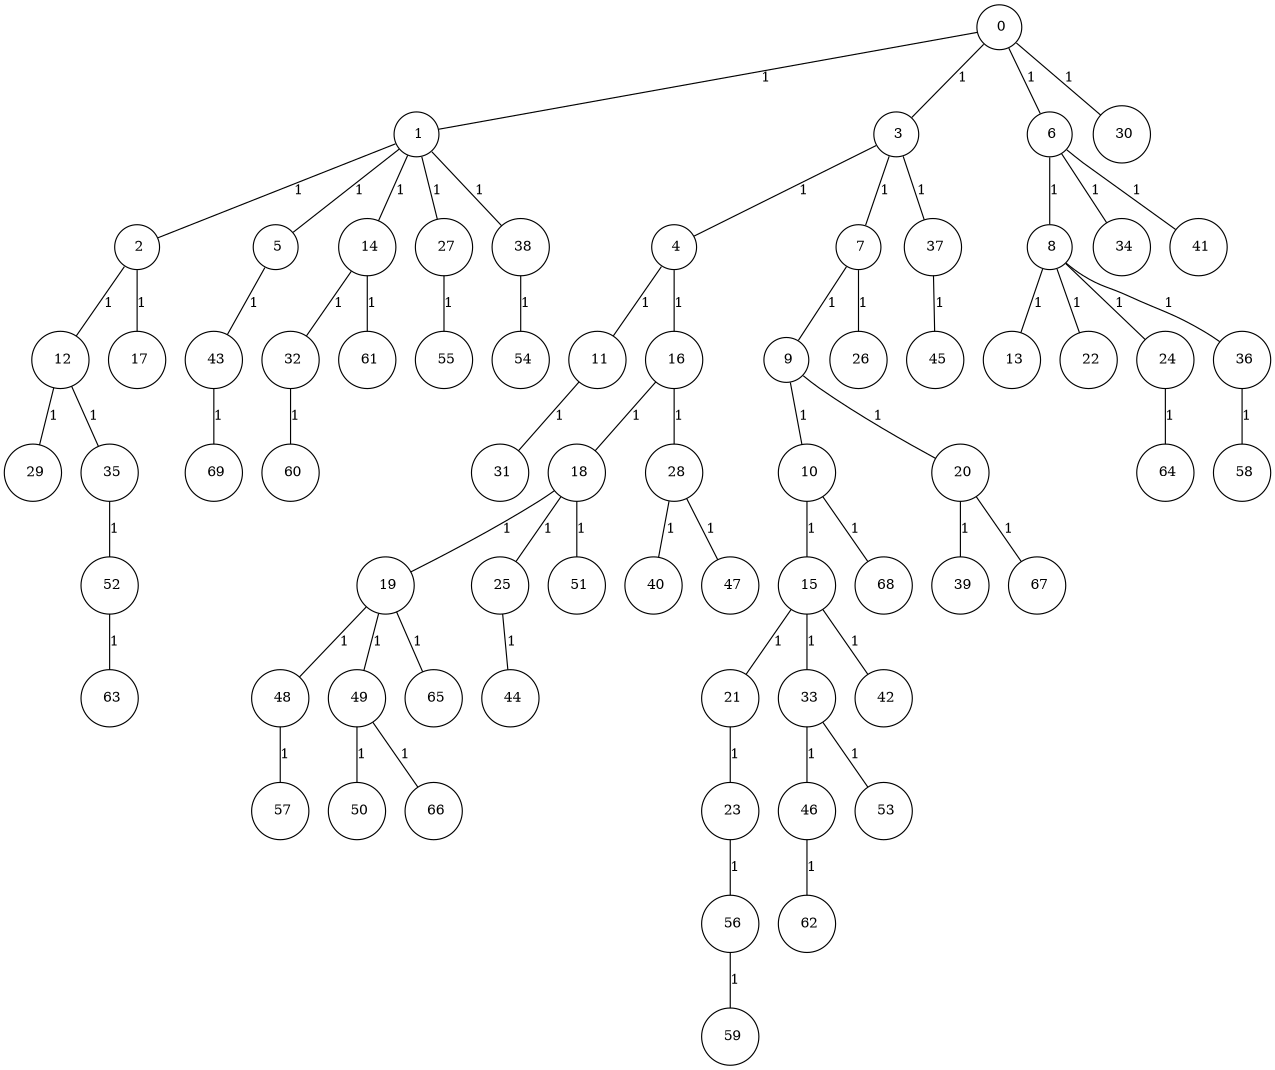 graph G {
size="8.5,11;"
ratio = "expand;"
fixedsize="true;"
overlap="scale;"
node[shape=circle,width=.12,hight=.12,fontsize=12]
edge[fontsize=12]

0[label=" 0" color=black, pos="0.30996092,1.0093524!"];
1[label=" 1" color=black, pos="0.60563698,2.8313229!"];
2[label=" 2" color=black, pos="0.52645028,1.2442772!"];
3[label=" 3" color=black, pos="2.5395486,0.83534571!"];
4[label=" 4" color=black, pos="2.881521,0.16959214!"];
5[label=" 5" color=black, pos="0.020347432,1.1385393!"];
6[label=" 6" color=black, pos="0.60047542,0.58451555!"];
7[label=" 7" color=black, pos="0.35155718,0.56171184!"];
8[label=" 8" color=black, pos="0.61589928,1.2712542!"];
9[label=" 9" color=black, pos="2.5749262,1.7707738!"];
10[label=" 10" color=black, pos="2.2253753,0.55172143!"];
11[label=" 11" color=black, pos="1.4323638,2.7698618!"];
12[label=" 12" color=black, pos="2.4808261,1.2312534!"];
13[label=" 13" color=black, pos="2.2080124,1.5903345!"];
14[label=" 14" color=black, pos="1.883896,1.3357123!"];
15[label=" 15" color=black, pos="0.13696218,0.89697126!"];
16[label=" 16" color=black, pos="2.4684884,0.97439771!"];
17[label=" 17" color=black, pos="2.2708026,1.1447911!"];
18[label=" 18" color=black, pos="0.76022254,0.26110167!"];
19[label=" 19" color=black, pos="0.083579706,0.50647108!"];
20[label=" 20" color=black, pos="2.9704174,0.065579279!"];
21[label=" 21" color=black, pos="2.1075172,0.98691755!"];
22[label=" 22" color=black, pos="2.8307638,2.2268664!"];
23[label=" 23" color=black, pos="1.220054,0.72058739!"];
24[label=" 24" color=black, pos="2.2920631,2.7319569!"];
25[label=" 25" color=black, pos="2.4401566,1.0590435!"];
26[label=" 26" color=black, pos="0.57326064,0.3929655!"];
27[label=" 27" color=black, pos="1.3511086,0.22124612!"];
28[label=" 28" color=black, pos="1.6371611,1.4999557!"];
29[label=" 29" color=black, pos="0.94273915,1.7360915!"];
30[label=" 30" color=black, pos="1.8095031,1.7412288!"];
31[label=" 31" color=black, pos="2.0867955,2.7180994!"];
32[label=" 32" color=black, pos="0.15680132,1.9417242!"];
33[label=" 33" color=black, pos="1.3268044,0.79733712!"];
34[label=" 34" color=black, pos="2.3209128,2.5569054!"];
35[label=" 35" color=black, pos="1.0897392,2.9935474!"];
36[label=" 36" color=black, pos="1.0649769,2.4715786!"];
37[label=" 37" color=black, pos="2.9803764,1.781219!"];
38[label=" 38" color=black, pos="0.17062797,0.81943651!"];
39[label=" 39" color=black, pos="2.984264,0.63628203!"];
40[label=" 40" color=black, pos="1.9875922,0.73802329!"];
41[label=" 41" color=black, pos="2.5787739,1.2144617!"];
42[label=" 42" color=black, pos="1.725663,2.5717082!"];
43[label=" 43" color=black, pos="1.5495186,0.54230251!"];
44[label=" 44" color=black, pos="2.0587587,2.6222116!"];
45[label=" 45" color=black, pos="1.2215512,1.8290145!"];
46[label=" 46" color=black, pos="2.9258783,1.6496026!"];
47[label=" 47" color=black, pos="1.1859869,0.051207679!"];
48[label=" 48" color=black, pos="1.8638909,0.48797577!"];
49[label=" 49" color=black, pos="2.3245914,0.34235163!"];
50[label=" 50" color=black, pos="0.47380453,2.8656566!"];
51[label=" 51" color=black, pos="2.4793154,0.63781864!"];
52[label=" 52" color=black, pos="0.42184023,1.5772092!"];
53[label=" 53" color=black, pos="1.6634608,0.035570632!"];
54[label=" 54" color=black, pos="1.0546747,1.4994814!"];
55[label=" 55" color=black, pos="2.9710579,2.4142407!"];
56[label=" 56" color=black, pos="1.3399201,2.2776137!"];
57[label=" 57" color=black, pos="2.604654,1.7147659!"];
58[label=" 58" color=black, pos="2.5340252,1.1017816!"];
59[label=" 59" color=black, pos="1.9883816,2.5514147!"];
60[label=" 60" color=black, pos="1.9996305,1.0536133!"];
61[label=" 61" color=black, pos="1.5348476,1.2524304!"];
62[label=" 62" color=black, pos="2.7743572,2.8301838!"];
63[label=" 63" color=black, pos="1.3026009,1.580364!"];
64[label=" 64" color=black, pos="0.14664109,0.30703248!"];
65[label=" 65" color=black, pos="2.477943,2.8297535!"];
66[label=" 66" color=black, pos="2.6022208,2.0253088!"];
67[label=" 67" color=black, pos="1.6711354,1.0008242!"];
68[label=" 68" color=black, pos="0.70534742,0.33385715!"];
69[label=" 69" color=black, pos="2.1436214,0.82971722!"];
0--1[label="1"]
0--3[label="1"]
0--6[label="1"]
0--30[label="1"]
1--2[label="1"]
1--5[label="1"]
1--14[label="1"]
1--27[label="1"]
1--38[label="1"]
2--12[label="1"]
2--17[label="1"]
3--4[label="1"]
3--7[label="1"]
3--37[label="1"]
4--11[label="1"]
4--16[label="1"]
5--43[label="1"]
6--8[label="1"]
6--34[label="1"]
6--41[label="1"]
7--9[label="1"]
7--26[label="1"]
8--13[label="1"]
8--22[label="1"]
8--24[label="1"]
8--36[label="1"]
9--10[label="1"]
9--20[label="1"]
10--15[label="1"]
10--68[label="1"]
11--31[label="1"]
12--29[label="1"]
12--35[label="1"]
14--32[label="1"]
14--61[label="1"]
15--21[label="1"]
15--33[label="1"]
15--42[label="1"]
16--18[label="1"]
16--28[label="1"]
18--19[label="1"]
18--25[label="1"]
18--51[label="1"]
19--48[label="1"]
19--49[label="1"]
19--65[label="1"]
20--39[label="1"]
20--67[label="1"]
21--23[label="1"]
23--56[label="1"]
24--64[label="1"]
25--44[label="1"]
27--55[label="1"]
28--40[label="1"]
28--47[label="1"]
32--60[label="1"]
33--46[label="1"]
33--53[label="1"]
35--52[label="1"]
36--58[label="1"]
37--45[label="1"]
38--54[label="1"]
43--69[label="1"]
46--62[label="1"]
48--57[label="1"]
49--50[label="1"]
49--66[label="1"]
52--63[label="1"]
56--59[label="1"]

}
